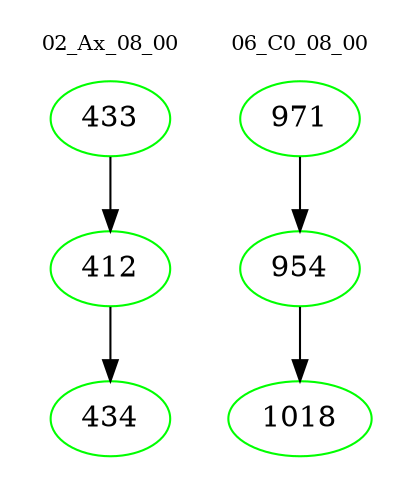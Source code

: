 digraph{
subgraph cluster_0 {
color = white
label = "02_Ax_08_00";
fontsize=10;
T0_433 [label="433", color="green"]
T0_433 -> T0_412 [color="black"]
T0_412 [label="412", color="green"]
T0_412 -> T0_434 [color="black"]
T0_434 [label="434", color="green"]
}
subgraph cluster_1 {
color = white
label = "06_C0_08_00";
fontsize=10;
T1_971 [label="971", color="green"]
T1_971 -> T1_954 [color="black"]
T1_954 [label="954", color="green"]
T1_954 -> T1_1018 [color="black"]
T1_1018 [label="1018", color="green"]
}
}

